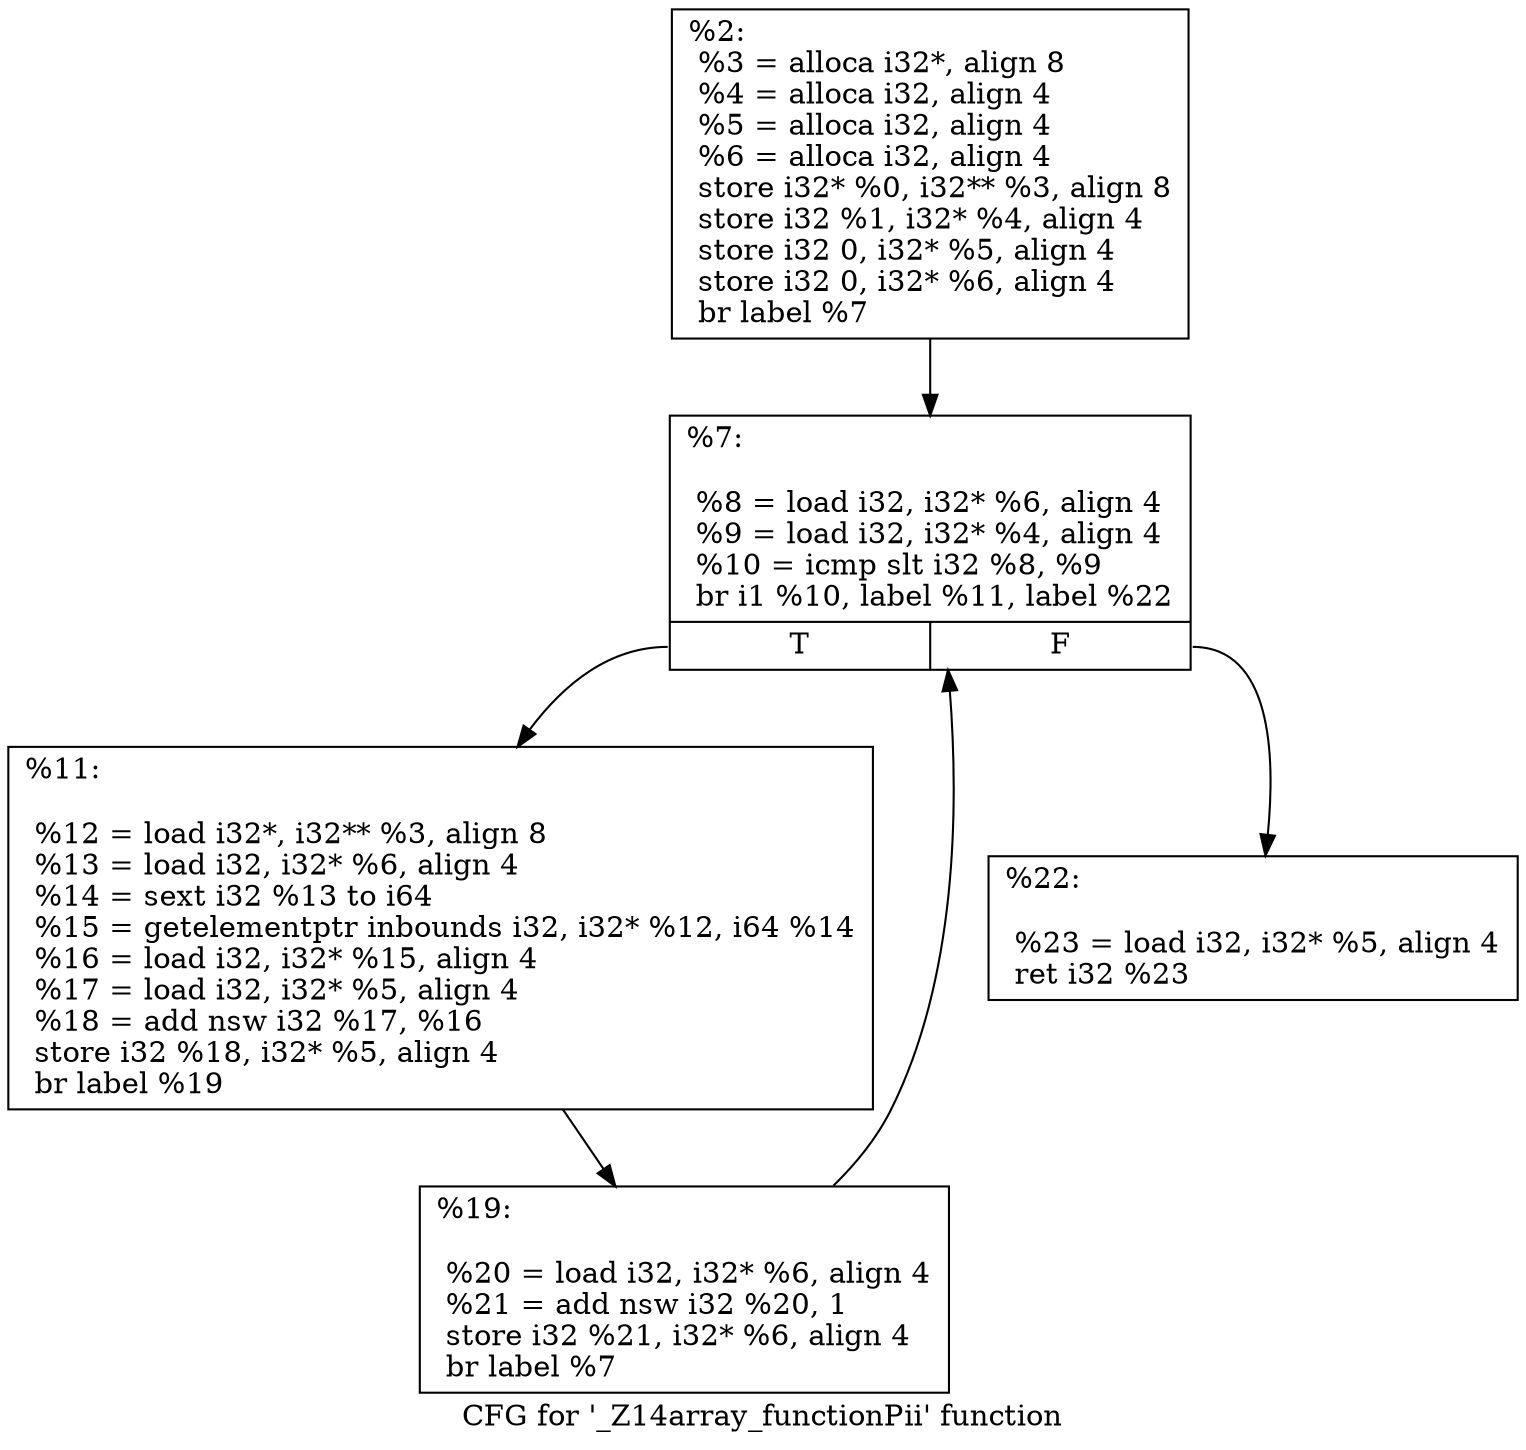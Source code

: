 digraph "CFG for '_Z14array_functionPii' function" {
	label="CFG for '_Z14array_functionPii' function";

	Node0x560c6f324610 [shape=record,label="{%2:\l  %3 = alloca i32*, align 8\l  %4 = alloca i32, align 4\l  %5 = alloca i32, align 4\l  %6 = alloca i32, align 4\l  store i32* %0, i32** %3, align 8\l  store i32 %1, i32* %4, align 4\l  store i32 0, i32* %5, align 4\l  store i32 0, i32* %6, align 4\l  br label %7\l}"];
	Node0x560c6f324610 -> Node0x560c6f3250b0;
	Node0x560c6f3250b0 [shape=record,label="{%7:\l\l  %8 = load i32, i32* %6, align 4\l  %9 = load i32, i32* %4, align 4\l  %10 = icmp slt i32 %8, %9\l  br i1 %10, label %11, label %22\l|{<s0>T|<s1>F}}"];
	Node0x560c6f3250b0:s0 -> Node0x560c6f324da0;
	Node0x560c6f3250b0:s1 -> Node0x560c6f325320;
	Node0x560c6f324da0 [shape=record,label="{%11:\l\l  %12 = load i32*, i32** %3, align 8\l  %13 = load i32, i32* %6, align 4\l  %14 = sext i32 %13 to i64\l  %15 = getelementptr inbounds i32, i32* %12, i64 %14\l  %16 = load i32, i32* %15, align 4\l  %17 = load i32, i32* %5, align 4\l  %18 = add nsw i32 %17, %16\l  store i32 %18, i32* %5, align 4\l  br label %19\l}"];
	Node0x560c6f324da0 -> Node0x560c6f325790;
	Node0x560c6f325790 [shape=record,label="{%19:\l\l  %20 = load i32, i32* %6, align 4\l  %21 = add nsw i32 %20, 1\l  store i32 %21, i32* %6, align 4\l  br label %7\l}"];
	Node0x560c6f325790 -> Node0x560c6f3250b0;
	Node0x560c6f325320 [shape=record,label="{%22:\l\l  %23 = load i32, i32* %5, align 4\l  ret i32 %23\l}"];
}
